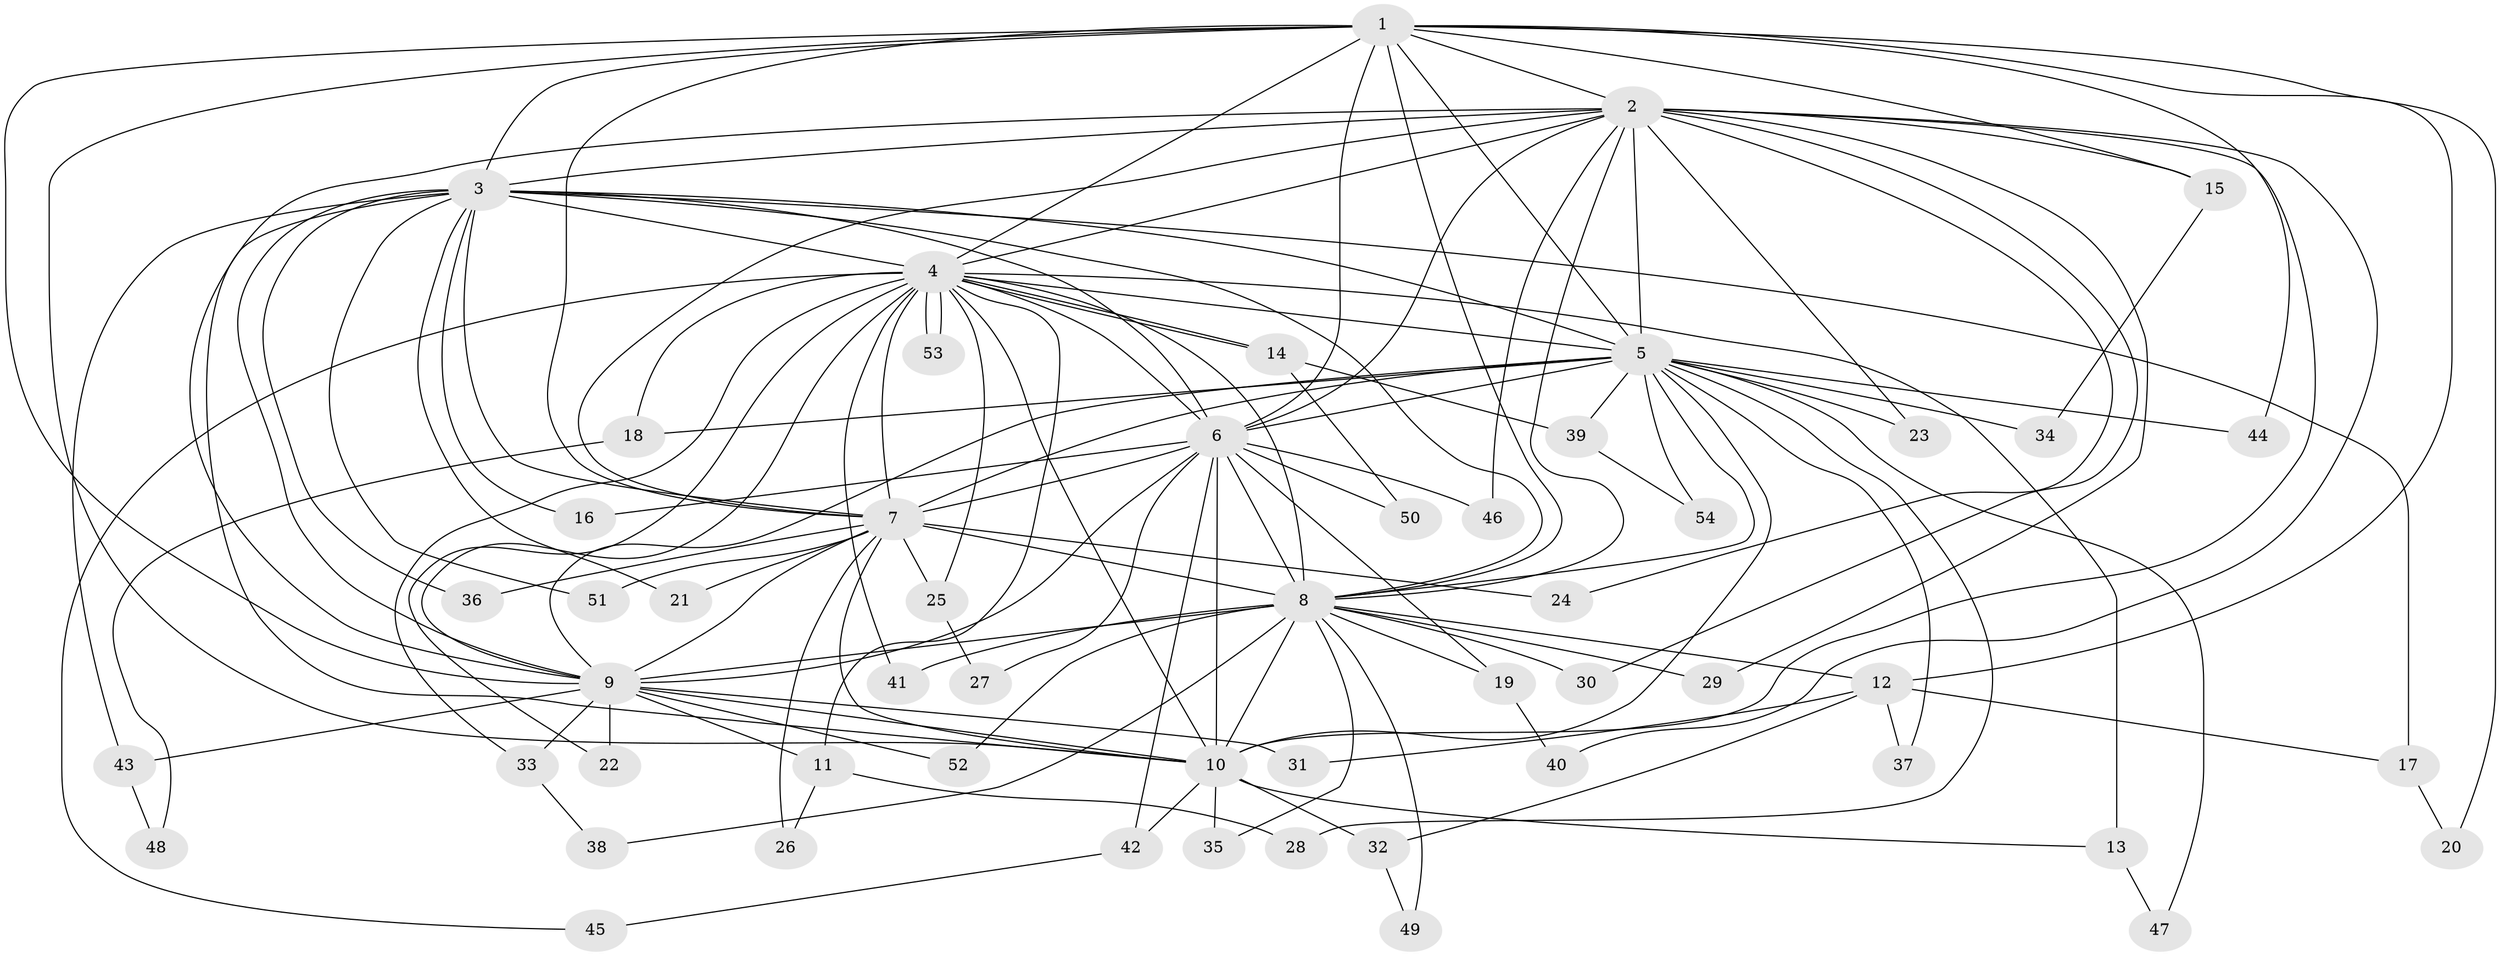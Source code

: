 // coarse degree distribution, {17: 0.04878048780487805, 23: 0.024390243902439025, 13: 0.024390243902439025, 15: 0.024390243902439025, 12: 0.024390243902439025, 9: 0.024390243902439025, 3: 0.24390243902439024, 6: 0.024390243902439025, 2: 0.5121951219512195, 1: 0.04878048780487805}
// Generated by graph-tools (version 1.1) at 2025/23/03/03/25 07:23:45]
// undirected, 54 vertices, 133 edges
graph export_dot {
graph [start="1"]
  node [color=gray90,style=filled];
  1;
  2;
  3;
  4;
  5;
  6;
  7;
  8;
  9;
  10;
  11;
  12;
  13;
  14;
  15;
  16;
  17;
  18;
  19;
  20;
  21;
  22;
  23;
  24;
  25;
  26;
  27;
  28;
  29;
  30;
  31;
  32;
  33;
  34;
  35;
  36;
  37;
  38;
  39;
  40;
  41;
  42;
  43;
  44;
  45;
  46;
  47;
  48;
  49;
  50;
  51;
  52;
  53;
  54;
  1 -- 2;
  1 -- 3;
  1 -- 4;
  1 -- 5;
  1 -- 6;
  1 -- 7;
  1 -- 8;
  1 -- 9;
  1 -- 10;
  1 -- 12;
  1 -- 15;
  1 -- 20;
  1 -- 44;
  2 -- 3;
  2 -- 4;
  2 -- 5;
  2 -- 6;
  2 -- 7;
  2 -- 8;
  2 -- 9;
  2 -- 10;
  2 -- 15;
  2 -- 23;
  2 -- 24;
  2 -- 29;
  2 -- 30;
  2 -- 40;
  2 -- 46;
  3 -- 4;
  3 -- 5;
  3 -- 6;
  3 -- 7;
  3 -- 8;
  3 -- 9;
  3 -- 10;
  3 -- 16;
  3 -- 17;
  3 -- 21;
  3 -- 36;
  3 -- 43;
  3 -- 51;
  4 -- 5;
  4 -- 6;
  4 -- 7;
  4 -- 8;
  4 -- 9;
  4 -- 10;
  4 -- 11;
  4 -- 13;
  4 -- 14;
  4 -- 14;
  4 -- 18;
  4 -- 22;
  4 -- 25;
  4 -- 33;
  4 -- 41;
  4 -- 45;
  4 -- 53;
  4 -- 53;
  5 -- 6;
  5 -- 7;
  5 -- 8;
  5 -- 9;
  5 -- 10;
  5 -- 18;
  5 -- 23;
  5 -- 28;
  5 -- 34;
  5 -- 37;
  5 -- 39;
  5 -- 44;
  5 -- 47;
  5 -- 54;
  6 -- 7;
  6 -- 8;
  6 -- 9;
  6 -- 10;
  6 -- 16;
  6 -- 19;
  6 -- 27;
  6 -- 42;
  6 -- 46;
  6 -- 50;
  7 -- 8;
  7 -- 9;
  7 -- 10;
  7 -- 21;
  7 -- 24;
  7 -- 25;
  7 -- 26;
  7 -- 36;
  7 -- 51;
  8 -- 9;
  8 -- 10;
  8 -- 12;
  8 -- 19;
  8 -- 29;
  8 -- 30;
  8 -- 35;
  8 -- 38;
  8 -- 41;
  8 -- 49;
  8 -- 52;
  9 -- 10;
  9 -- 11;
  9 -- 22;
  9 -- 31;
  9 -- 33;
  9 -- 43;
  9 -- 52;
  10 -- 13;
  10 -- 32;
  10 -- 35;
  10 -- 42;
  11 -- 26;
  11 -- 28;
  12 -- 17;
  12 -- 31;
  12 -- 32;
  12 -- 37;
  13 -- 47;
  14 -- 39;
  14 -- 50;
  15 -- 34;
  17 -- 20;
  18 -- 48;
  19 -- 40;
  25 -- 27;
  32 -- 49;
  33 -- 38;
  39 -- 54;
  42 -- 45;
  43 -- 48;
}
